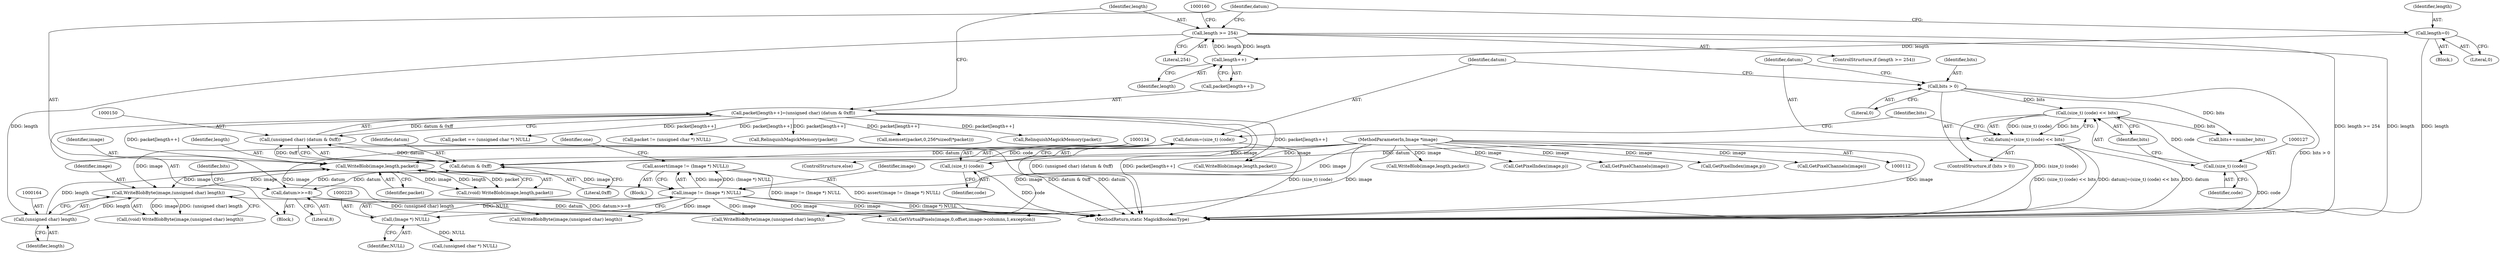 digraph "0_ImageMagick6_61135001a625364e29bdce83832f043eebde7b5a_0@API" {
"1000221" [label="(Call,assert(image != (Image *) NULL))"];
"1000222" [label="(Call,image != (Image *) NULL)"];
"1000168" [label="(Call,WriteBlob(image,length,packet))"];
"1000161" [label="(Call,WriteBlobByte(image,(unsigned char) length))"];
"1000114" [label="(MethodParameterIn,Image *image)"];
"1000163" [label="(Call,(unsigned char) length)"];
"1000155" [label="(Call,length >= 254)"];
"1000147" [label="(Call,length++)"];
"1000172" [label="(Call,length=0)"];
"1000144" [label="(Call,packet[length++]=(unsigned char) (datum & 0xff))"];
"1000149" [label="(Call,(unsigned char) (datum & 0xff))"];
"1000151" [label="(Call,datum & 0xff)"];
"1000131" [label="(Call,datum=(size_t) (code))"];
"1000133" [label="(Call,(size_t) (code))"];
"1000175" [label="(Call,datum>>=8)"];
"1000123" [label="(Call,datum|=(size_t) (code) << bits)"];
"1000125" [label="(Call,(size_t) (code) << bits)"];
"1000126" [label="(Call,(size_t) (code))"];
"1000120" [label="(Call,bits > 0)"];
"1000224" [label="(Call,(Image *) NULL)"];
"1000803" [label="(Call,WriteBlob(image,length,packet))"];
"1000796" [label="(Call,WriteBlobByte(image,(unsigned char) length))"];
"1000170" [label="(Identifier,length)"];
"1000149" [label="(Call,(unsigned char) (datum & 0xff))"];
"1000175" [label="(Call,datum>>=8)"];
"1000161" [label="(Call,WriteBlobByte(image,(unsigned char) length))"];
"1000158" [label="(Block,)"];
"1000130" [label="(ControlStructure,else)"];
"1000119" [label="(ControlStructure,if (bits > 0))"];
"1000129" [label="(Identifier,bits)"];
"1000165" [label="(Identifier,length)"];
"1000163" [label="(Call,(unsigned char) length)"];
"1000114" [label="(MethodParameterIn,Image *image)"];
"1000169" [label="(Identifier,image)"];
"1000268" [label="(Call,packet == (unsigned char *) NULL)"];
"1000159" [label="(Call,(void) WriteBlobByte(image,(unsigned char) length))"];
"1000162" [label="(Identifier,image)"];
"1000172" [label="(Call,length=0)"];
"1000132" [label="(Identifier,datum)"];
"1000125" [label="(Call,(size_t) (code) << bits)"];
"1000511" [label="(Call,GetPixelIndex(image,p))"];
"1000224" [label="(Call,(Image *) NULL)"];
"1000824" [label="(Call,WriteBlob(image,length,packet))"];
"1000156" [label="(Identifier,length)"];
"1000120" [label="(Call,bits > 0)"];
"1000157" [label="(Literal,254)"];
"1000143" [label="(Block,)"];
"1000171" [label="(Identifier,packet)"];
"1000122" [label="(Literal,0)"];
"1000155" [label="(Call,length >= 254)"];
"1000173" [label="(Identifier,length)"];
"1000144" [label="(Call,packet[length++]=(unsigned char) (datum & 0xff))"];
"1000153" [label="(Literal,0xff)"];
"1000270" [label="(Call,(unsigned char *) NULL)"];
"1000126" [label="(Call,(size_t) (code))"];
"1000292" [label="(Call,packet != (unsigned char *) NULL)"];
"1000147" [label="(Call,length++)"];
"1000117" [label="(Block,)"];
"1000226" [label="(Identifier,NULL)"];
"1000176" [label="(Identifier,datum)"];
"1000174" [label="(Literal,0)"];
"1000301" [label="(Call,RelinquishMagickMemory(packet))"];
"1000517" [label="(Call,GetPixelChannels(image))"];
"1000470" [label="(Call,GetPixelIndex(image,p))"];
"1000168" [label="(Call,WriteBlob(image,length,packet))"];
"1000166" [label="(Call,(void) WriteBlob(image,length,packet))"];
"1000222" [label="(Call,image != (Image *) NULL)"];
"1000475" [label="(Call,GetPixelChannels(image))"];
"1000123" [label="(Call,datum|=(size_t) (code) << bits)"];
"1000135" [label="(Identifier,code)"];
"1000124" [label="(Identifier,datum)"];
"1000136" [label="(Call,bits+=number_bits)"];
"1000854" [label="(MethodReturn,static MagickBooleanType)"];
"1000133" [label="(Call,(size_t) (code))"];
"1000228" [label="(Identifier,one)"];
"1000128" [label="(Identifier,code)"];
"1000223" [label="(Identifier,image)"];
"1000145" [label="(Call,packet[length++])"];
"1000152" [label="(Identifier,datum)"];
"1000817" [label="(Call,WriteBlobByte(image,(unsigned char) length))"];
"1000177" [label="(Literal,8)"];
"1000343" [label="(Call,memset(packet,0,256*sizeof(*packet)))"];
"1000131" [label="(Call,datum=(size_t) (code))"];
"1000850" [label="(Call,RelinquishMagickMemory(packet))"];
"1000179" [label="(Identifier,bits)"];
"1000137" [label="(Identifier,bits)"];
"1000121" [label="(Identifier,bits)"];
"1000148" [label="(Identifier,length)"];
"1000154" [label="(ControlStructure,if (length >= 254))"];
"1000221" [label="(Call,assert(image != (Image *) NULL))"];
"1000445" [label="(Call,GetVirtualPixels(image,0,offset,image->columns,1,exception))"];
"1000151" [label="(Call,datum & 0xff)"];
"1000221" -> "1000117"  [label="AST: "];
"1000221" -> "1000222"  [label="CFG: "];
"1000222" -> "1000221"  [label="AST: "];
"1000228" -> "1000221"  [label="CFG: "];
"1000221" -> "1000854"  [label="DDG: assert(image != (Image *) NULL)"];
"1000221" -> "1000854"  [label="DDG: image != (Image *) NULL"];
"1000222" -> "1000221"  [label="DDG: image"];
"1000222" -> "1000221"  [label="DDG: (Image *) NULL"];
"1000222" -> "1000224"  [label="CFG: "];
"1000223" -> "1000222"  [label="AST: "];
"1000224" -> "1000222"  [label="AST: "];
"1000222" -> "1000854"  [label="DDG: image"];
"1000222" -> "1000854"  [label="DDG: (Image *) NULL"];
"1000168" -> "1000222"  [label="DDG: image"];
"1000114" -> "1000222"  [label="DDG: image"];
"1000224" -> "1000222"  [label="DDG: NULL"];
"1000222" -> "1000445"  [label="DDG: image"];
"1000222" -> "1000796"  [label="DDG: image"];
"1000222" -> "1000817"  [label="DDG: image"];
"1000168" -> "1000166"  [label="AST: "];
"1000168" -> "1000171"  [label="CFG: "];
"1000169" -> "1000168"  [label="AST: "];
"1000170" -> "1000168"  [label="AST: "];
"1000171" -> "1000168"  [label="AST: "];
"1000166" -> "1000168"  [label="CFG: "];
"1000168" -> "1000161"  [label="DDG: image"];
"1000168" -> "1000166"  [label="DDG: image"];
"1000168" -> "1000166"  [label="DDG: length"];
"1000168" -> "1000166"  [label="DDG: packet"];
"1000161" -> "1000168"  [label="DDG: image"];
"1000114" -> "1000168"  [label="DDG: image"];
"1000163" -> "1000168"  [label="DDG: length"];
"1000144" -> "1000168"  [label="DDG: packet[length++]"];
"1000161" -> "1000159"  [label="AST: "];
"1000161" -> "1000163"  [label="CFG: "];
"1000162" -> "1000161"  [label="AST: "];
"1000163" -> "1000161"  [label="AST: "];
"1000159" -> "1000161"  [label="CFG: "];
"1000161" -> "1000854"  [label="DDG: (unsigned char) length"];
"1000161" -> "1000159"  [label="DDG: image"];
"1000161" -> "1000159"  [label="DDG: (unsigned char) length"];
"1000114" -> "1000161"  [label="DDG: image"];
"1000163" -> "1000161"  [label="DDG: length"];
"1000114" -> "1000112"  [label="AST: "];
"1000114" -> "1000854"  [label="DDG: image"];
"1000114" -> "1000445"  [label="DDG: image"];
"1000114" -> "1000470"  [label="DDG: image"];
"1000114" -> "1000475"  [label="DDG: image"];
"1000114" -> "1000511"  [label="DDG: image"];
"1000114" -> "1000517"  [label="DDG: image"];
"1000114" -> "1000796"  [label="DDG: image"];
"1000114" -> "1000803"  [label="DDG: image"];
"1000114" -> "1000817"  [label="DDG: image"];
"1000114" -> "1000824"  [label="DDG: image"];
"1000163" -> "1000165"  [label="CFG: "];
"1000164" -> "1000163"  [label="AST: "];
"1000165" -> "1000163"  [label="AST: "];
"1000155" -> "1000163"  [label="DDG: length"];
"1000155" -> "1000154"  [label="AST: "];
"1000155" -> "1000157"  [label="CFG: "];
"1000156" -> "1000155"  [label="AST: "];
"1000157" -> "1000155"  [label="AST: "];
"1000160" -> "1000155"  [label="CFG: "];
"1000176" -> "1000155"  [label="CFG: "];
"1000155" -> "1000854"  [label="DDG: length >= 254"];
"1000155" -> "1000854"  [label="DDG: length"];
"1000155" -> "1000147"  [label="DDG: length"];
"1000147" -> "1000155"  [label="DDG: length"];
"1000147" -> "1000145"  [label="AST: "];
"1000147" -> "1000148"  [label="CFG: "];
"1000148" -> "1000147"  [label="AST: "];
"1000145" -> "1000147"  [label="CFG: "];
"1000172" -> "1000147"  [label="DDG: length"];
"1000172" -> "1000158"  [label="AST: "];
"1000172" -> "1000174"  [label="CFG: "];
"1000173" -> "1000172"  [label="AST: "];
"1000174" -> "1000172"  [label="AST: "];
"1000176" -> "1000172"  [label="CFG: "];
"1000172" -> "1000854"  [label="DDG: length"];
"1000144" -> "1000143"  [label="AST: "];
"1000144" -> "1000149"  [label="CFG: "];
"1000145" -> "1000144"  [label="AST: "];
"1000149" -> "1000144"  [label="AST: "];
"1000156" -> "1000144"  [label="CFG: "];
"1000144" -> "1000854"  [label="DDG: (unsigned char) (datum & 0xff)"];
"1000144" -> "1000854"  [label="DDG: packet[length++]"];
"1000149" -> "1000144"  [label="DDG: datum & 0xff"];
"1000144" -> "1000268"  [label="DDG: packet[length++]"];
"1000144" -> "1000292"  [label="DDG: packet[length++]"];
"1000144" -> "1000301"  [label="DDG: packet[length++]"];
"1000144" -> "1000343"  [label="DDG: packet[length++]"];
"1000144" -> "1000824"  [label="DDG: packet[length++]"];
"1000144" -> "1000850"  [label="DDG: packet[length++]"];
"1000149" -> "1000151"  [label="CFG: "];
"1000150" -> "1000149"  [label="AST: "];
"1000151" -> "1000149"  [label="AST: "];
"1000149" -> "1000854"  [label="DDG: datum & 0xff"];
"1000151" -> "1000149"  [label="DDG: datum"];
"1000151" -> "1000149"  [label="DDG: 0xff"];
"1000151" -> "1000153"  [label="CFG: "];
"1000152" -> "1000151"  [label="AST: "];
"1000153" -> "1000151"  [label="AST: "];
"1000131" -> "1000151"  [label="DDG: datum"];
"1000175" -> "1000151"  [label="DDG: datum"];
"1000123" -> "1000151"  [label="DDG: datum"];
"1000151" -> "1000175"  [label="DDG: datum"];
"1000131" -> "1000130"  [label="AST: "];
"1000131" -> "1000133"  [label="CFG: "];
"1000132" -> "1000131"  [label="AST: "];
"1000133" -> "1000131"  [label="AST: "];
"1000137" -> "1000131"  [label="CFG: "];
"1000131" -> "1000854"  [label="DDG: datum"];
"1000131" -> "1000854"  [label="DDG: (size_t) (code)"];
"1000133" -> "1000131"  [label="DDG: code"];
"1000133" -> "1000135"  [label="CFG: "];
"1000134" -> "1000133"  [label="AST: "];
"1000135" -> "1000133"  [label="AST: "];
"1000133" -> "1000854"  [label="DDG: code"];
"1000175" -> "1000143"  [label="AST: "];
"1000175" -> "1000177"  [label="CFG: "];
"1000176" -> "1000175"  [label="AST: "];
"1000177" -> "1000175"  [label="AST: "];
"1000179" -> "1000175"  [label="CFG: "];
"1000175" -> "1000854"  [label="DDG: datum"];
"1000175" -> "1000854"  [label="DDG: datum>>=8"];
"1000123" -> "1000119"  [label="AST: "];
"1000123" -> "1000125"  [label="CFG: "];
"1000124" -> "1000123"  [label="AST: "];
"1000125" -> "1000123"  [label="AST: "];
"1000137" -> "1000123"  [label="CFG: "];
"1000123" -> "1000854"  [label="DDG: (size_t) (code) << bits"];
"1000123" -> "1000854"  [label="DDG: datum|=(size_t) (code) << bits"];
"1000123" -> "1000854"  [label="DDG: datum"];
"1000125" -> "1000123"  [label="DDG: (size_t) (code)"];
"1000125" -> "1000123"  [label="DDG: bits"];
"1000125" -> "1000129"  [label="CFG: "];
"1000126" -> "1000125"  [label="AST: "];
"1000129" -> "1000125"  [label="AST: "];
"1000125" -> "1000854"  [label="DDG: (size_t) (code)"];
"1000126" -> "1000125"  [label="DDG: code"];
"1000120" -> "1000125"  [label="DDG: bits"];
"1000125" -> "1000136"  [label="DDG: bits"];
"1000126" -> "1000128"  [label="CFG: "];
"1000127" -> "1000126"  [label="AST: "];
"1000128" -> "1000126"  [label="AST: "];
"1000129" -> "1000126"  [label="CFG: "];
"1000126" -> "1000854"  [label="DDG: code"];
"1000120" -> "1000119"  [label="AST: "];
"1000120" -> "1000122"  [label="CFG: "];
"1000121" -> "1000120"  [label="AST: "];
"1000122" -> "1000120"  [label="AST: "];
"1000124" -> "1000120"  [label="CFG: "];
"1000132" -> "1000120"  [label="CFG: "];
"1000120" -> "1000854"  [label="DDG: bits > 0"];
"1000120" -> "1000136"  [label="DDG: bits"];
"1000224" -> "1000226"  [label="CFG: "];
"1000225" -> "1000224"  [label="AST: "];
"1000226" -> "1000224"  [label="AST: "];
"1000224" -> "1000270"  [label="DDG: NULL"];
}
